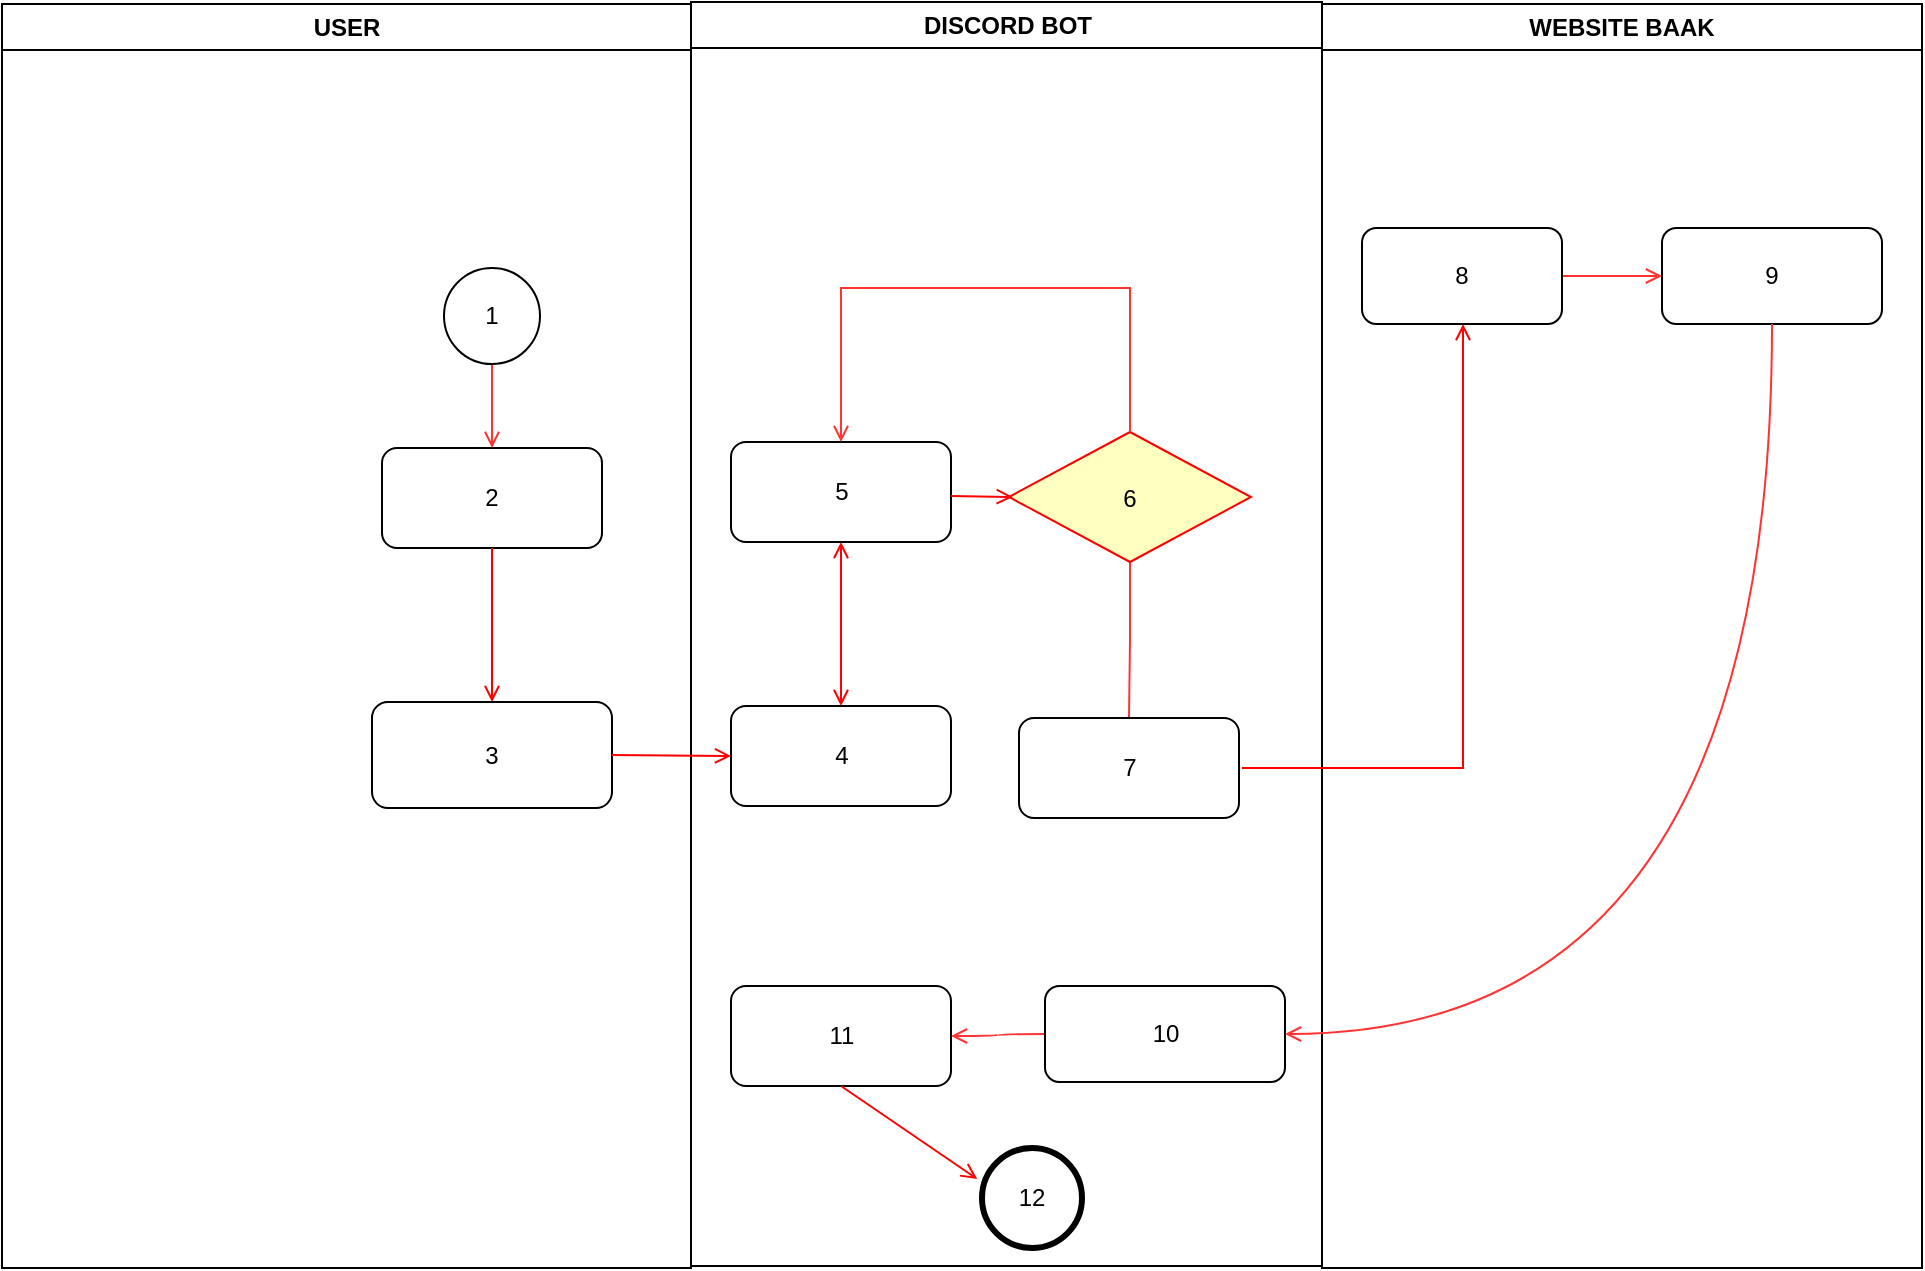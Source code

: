 <mxfile version="20.4.2" type="github">
  <diagram id="2ciFKfZ7ZzHzfvBWZ5C_" name="Page-1">
    <mxGraphModel dx="1093" dy="616" grid="1" gridSize="10" guides="1" tooltips="1" connect="1" arrows="1" fold="1" page="1" pageScale="1" pageWidth="850" pageHeight="1100" math="0" shadow="0">
      <root>
        <mxCell id="0" />
        <mxCell id="1" parent="0" />
        <mxCell id="_sUXLbSh4wj3Fm5f3w61-1" value="USER" style="swimlane;whiteSpace=wrap" vertex="1" parent="1">
          <mxGeometry x="100" y="128" width="344.5" height="632" as="geometry" />
        </mxCell>
        <mxCell id="_sUXLbSh4wj3Fm5f3w61-5" value="2" style="rounded=1;whiteSpace=wrap;html=1;" vertex="1" parent="_sUXLbSh4wj3Fm5f3w61-1">
          <mxGeometry x="190" y="222" width="110" height="50" as="geometry" />
        </mxCell>
        <mxCell id="_sUXLbSh4wj3Fm5f3w61-7" value="" style="endArrow=open;strokeColor=#FF0000;endFill=1;rounded=0;entryX=0.5;entryY=0;entryDx=0;entryDy=0;" edge="1" parent="_sUXLbSh4wj3Fm5f3w61-1" source="_sUXLbSh4wj3Fm5f3w61-5" target="_sUXLbSh4wj3Fm5f3w61-8">
          <mxGeometry relative="1" as="geometry">
            <mxPoint x="115" y="325" as="targetPoint" />
          </mxGeometry>
        </mxCell>
        <mxCell id="_sUXLbSh4wj3Fm5f3w61-8" value="3" style="rounded=1;whiteSpace=wrap;html=1;" vertex="1" parent="_sUXLbSh4wj3Fm5f3w61-1">
          <mxGeometry x="185" y="349" width="120" height="53" as="geometry" />
        </mxCell>
        <mxCell id="_sUXLbSh4wj3Fm5f3w61-51" style="edgeStyle=orthogonalEdgeStyle;rounded=0;orthogonalLoop=1;jettySize=auto;html=1;entryX=0.5;entryY=0;entryDx=0;entryDy=0;strokeColor=#FF3333;endArrow=open;endFill=0;" edge="1" parent="_sUXLbSh4wj3Fm5f3w61-1" source="_sUXLbSh4wj3Fm5f3w61-50" target="_sUXLbSh4wj3Fm5f3w61-5">
          <mxGeometry relative="1" as="geometry" />
        </mxCell>
        <mxCell id="_sUXLbSh4wj3Fm5f3w61-50" value="1" style="ellipse;whiteSpace=wrap;html=1;aspect=fixed;strokeWidth=1;" vertex="1" parent="_sUXLbSh4wj3Fm5f3w61-1">
          <mxGeometry x="221" y="132" width="48" height="48" as="geometry" />
        </mxCell>
        <mxCell id="_sUXLbSh4wj3Fm5f3w61-10" value="DISCORD BOT" style="swimlane;whiteSpace=wrap" vertex="1" parent="1">
          <mxGeometry x="444.5" y="127" width="315.5" height="632" as="geometry" />
        </mxCell>
        <mxCell id="_sUXLbSh4wj3Fm5f3w61-14" value="5" style="rounded=1;whiteSpace=wrap;html=1;" vertex="1" parent="_sUXLbSh4wj3Fm5f3w61-10">
          <mxGeometry x="20" y="220" width="110" height="50" as="geometry" />
        </mxCell>
        <mxCell id="_sUXLbSh4wj3Fm5f3w61-16" value="4" style="rounded=1;whiteSpace=wrap;html=1;" vertex="1" parent="_sUXLbSh4wj3Fm5f3w61-10">
          <mxGeometry x="20" y="352" width="110" height="50" as="geometry" />
        </mxCell>
        <mxCell id="_sUXLbSh4wj3Fm5f3w61-17" value="" style="endArrow=open;strokeColor=#FF0000;endFill=1;rounded=0;startArrow=open;startFill=0;" edge="1" parent="_sUXLbSh4wj3Fm5f3w61-10" source="_sUXLbSh4wj3Fm5f3w61-14" target="_sUXLbSh4wj3Fm5f3w61-16">
          <mxGeometry relative="1" as="geometry" />
        </mxCell>
        <mxCell id="_sUXLbSh4wj3Fm5f3w61-47" style="edgeStyle=orthogonalEdgeStyle;rounded=0;orthogonalLoop=1;jettySize=auto;html=1;entryX=0.5;entryY=0;entryDx=0;entryDy=0;strokeColor=#FF3333;endArrow=none;endFill=0;" edge="1" parent="_sUXLbSh4wj3Fm5f3w61-10" source="_sUXLbSh4wj3Fm5f3w61-18" target="_sUXLbSh4wj3Fm5f3w61-24">
          <mxGeometry relative="1" as="geometry" />
        </mxCell>
        <mxCell id="_sUXLbSh4wj3Fm5f3w61-18" value="6" style="rhombus;fillColor=#ffffc0;strokeColor=#ff0000;fontSize=12;" vertex="1" parent="_sUXLbSh4wj3Fm5f3w61-10">
          <mxGeometry x="159" y="215" width="121" height="65" as="geometry" />
        </mxCell>
        <mxCell id="_sUXLbSh4wj3Fm5f3w61-21" value="" style="endArrow=open;strokeColor=#FF0000;endFill=1;rounded=0" edge="1" parent="_sUXLbSh4wj3Fm5f3w61-10">
          <mxGeometry relative="1" as="geometry">
            <mxPoint x="130" y="246.952" as="sourcePoint" />
            <mxPoint x="160.888" y="247.486" as="targetPoint" />
          </mxGeometry>
        </mxCell>
        <mxCell id="_sUXLbSh4wj3Fm5f3w61-24" value="7" style="rounded=1;whiteSpace=wrap;html=1;" vertex="1" parent="_sUXLbSh4wj3Fm5f3w61-10">
          <mxGeometry x="164" y="358" width="110" height="50" as="geometry" />
        </mxCell>
        <mxCell id="_sUXLbSh4wj3Fm5f3w61-28" value="11" style="rounded=1;whiteSpace=wrap;html=1;" vertex="1" parent="_sUXLbSh4wj3Fm5f3w61-10">
          <mxGeometry x="20" y="492" width="110" height="50" as="geometry" />
        </mxCell>
        <mxCell id="_sUXLbSh4wj3Fm5f3w61-30" value="" style="endArrow=open;strokeColor=#FF0000;endFill=1;rounded=0;exitX=0.5;exitY=1;exitDx=0;exitDy=0;" edge="1" parent="_sUXLbSh4wj3Fm5f3w61-10" source="_sUXLbSh4wj3Fm5f3w61-28">
          <mxGeometry relative="1" as="geometry">
            <mxPoint x="143.139" y="588.502" as="targetPoint" />
          </mxGeometry>
        </mxCell>
        <mxCell id="_sUXLbSh4wj3Fm5f3w61-31" value="" style="edgeStyle=orthogonalEdgeStyle;curved=1;rounded=0;orthogonalLoop=1;jettySize=auto;html=1;endArrow=open;endFill=0;strokeColor=#FF3333;" edge="1" parent="_sUXLbSh4wj3Fm5f3w61-10" source="_sUXLbSh4wj3Fm5f3w61-32" target="_sUXLbSh4wj3Fm5f3w61-28">
          <mxGeometry relative="1" as="geometry" />
        </mxCell>
        <mxCell id="_sUXLbSh4wj3Fm5f3w61-32" value="10" style="rounded=1;whiteSpace=wrap;html=1;" vertex="1" parent="_sUXLbSh4wj3Fm5f3w61-10">
          <mxGeometry x="177" y="492" width="120" height="48" as="geometry" />
        </mxCell>
        <mxCell id="_sUXLbSh4wj3Fm5f3w61-44" style="edgeStyle=orthogonalEdgeStyle;rounded=0;orthogonalLoop=1;jettySize=auto;html=1;fillColor=#e51400;strokeColor=#FF3333;endArrow=open;endFill=0;entryX=0.5;entryY=0;entryDx=0;entryDy=0;" edge="1" parent="_sUXLbSh4wj3Fm5f3w61-10" source="_sUXLbSh4wj3Fm5f3w61-18" target="_sUXLbSh4wj3Fm5f3w61-14">
          <mxGeometry relative="1" as="geometry">
            <mxPoint x="75.5" y="213" as="targetPoint" />
            <Array as="points">
              <mxPoint x="220" y="143" />
              <mxPoint x="75" y="143" />
            </Array>
          </mxGeometry>
        </mxCell>
        <mxCell id="_sUXLbSh4wj3Fm5f3w61-49" value="12" style="ellipse;whiteSpace=wrap;html=1;aspect=fixed;strokeWidth=3;" vertex="1" parent="_sUXLbSh4wj3Fm5f3w61-10">
          <mxGeometry x="145.5" y="573" width="50" height="50" as="geometry" />
        </mxCell>
        <mxCell id="_sUXLbSh4wj3Fm5f3w61-33" value="WEBSITE BAAK" style="swimlane;whiteSpace=wrap" vertex="1" parent="1">
          <mxGeometry x="760" y="128" width="300" height="632" as="geometry" />
        </mxCell>
        <mxCell id="_sUXLbSh4wj3Fm5f3w61-34" value="" style="edgeStyle=orthogonalEdgeStyle;rounded=0;orthogonalLoop=1;jettySize=auto;html=1;fillColor=#f8cecc;strokeColor=#FF3333;endArrow=open;endFill=0;" edge="1" parent="_sUXLbSh4wj3Fm5f3w61-33" source="_sUXLbSh4wj3Fm5f3w61-35" target="_sUXLbSh4wj3Fm5f3w61-36">
          <mxGeometry relative="1" as="geometry" />
        </mxCell>
        <mxCell id="_sUXLbSh4wj3Fm5f3w61-35" value="8" style="rounded=1;whiteSpace=wrap;html=1;" vertex="1" parent="_sUXLbSh4wj3Fm5f3w61-33">
          <mxGeometry x="20" y="112" width="100" height="48" as="geometry" />
        </mxCell>
        <mxCell id="_sUXLbSh4wj3Fm5f3w61-36" value="9" style="rounded=1;whiteSpace=wrap;html=1;" vertex="1" parent="_sUXLbSh4wj3Fm5f3w61-33">
          <mxGeometry x="170" y="112" width="110" height="48" as="geometry" />
        </mxCell>
        <mxCell id="_sUXLbSh4wj3Fm5f3w61-38" style="rounded=0;orthogonalLoop=1;jettySize=auto;html=1;entryX=1;entryY=0.5;entryDx=0;entryDy=0;endArrow=open;endFill=0;strokeColor=#FF3333;exitX=0.5;exitY=1;exitDx=0;exitDy=0;edgeStyle=orthogonalEdgeStyle;curved=1;" edge="1" parent="1" source="_sUXLbSh4wj3Fm5f3w61-36" target="_sUXLbSh4wj3Fm5f3w61-32">
          <mxGeometry relative="1" as="geometry">
            <mxPoint x="990" y="290" as="sourcePoint" />
          </mxGeometry>
        </mxCell>
        <mxCell id="_sUXLbSh4wj3Fm5f3w61-9" value="" style="endArrow=open;strokeColor=#FF0000;endFill=1;rounded=0;exitX=1;exitY=0.5;exitDx=0;exitDy=0;entryX=0;entryY=0.5;entryDx=0;entryDy=0;" edge="1" parent="1" source="_sUXLbSh4wj3Fm5f3w61-8" target="_sUXLbSh4wj3Fm5f3w61-16">
          <mxGeometry relative="1" as="geometry">
            <mxPoint x="330" y="510" as="sourcePoint" />
            <mxPoint x="460" y="510" as="targetPoint" />
          </mxGeometry>
        </mxCell>
        <mxCell id="_sUXLbSh4wj3Fm5f3w61-26" value="" style="edgeStyle=elbowEdgeStyle;elbow=horizontal;strokeColor=#FF0000;endArrow=open;endFill=1;rounded=0;entryX=0.5;entryY=1;entryDx=0;entryDy=0;" edge="1" parent="1" target="_sUXLbSh4wj3Fm5f3w61-35">
          <mxGeometry width="100" height="100" relative="1" as="geometry">
            <mxPoint x="720" y="510" as="sourcePoint" />
            <mxPoint x="724.5" y="571.5" as="targetPoint" />
            <Array as="points">
              <mxPoint x="830.5" y="430" />
              <mxPoint x="830.5" y="560" />
              <mxPoint x="830.5" y="560" />
              <mxPoint x="830.5" y="560" />
              <mxPoint x="830.5" y="490" />
            </Array>
          </mxGeometry>
        </mxCell>
      </root>
    </mxGraphModel>
  </diagram>
</mxfile>
